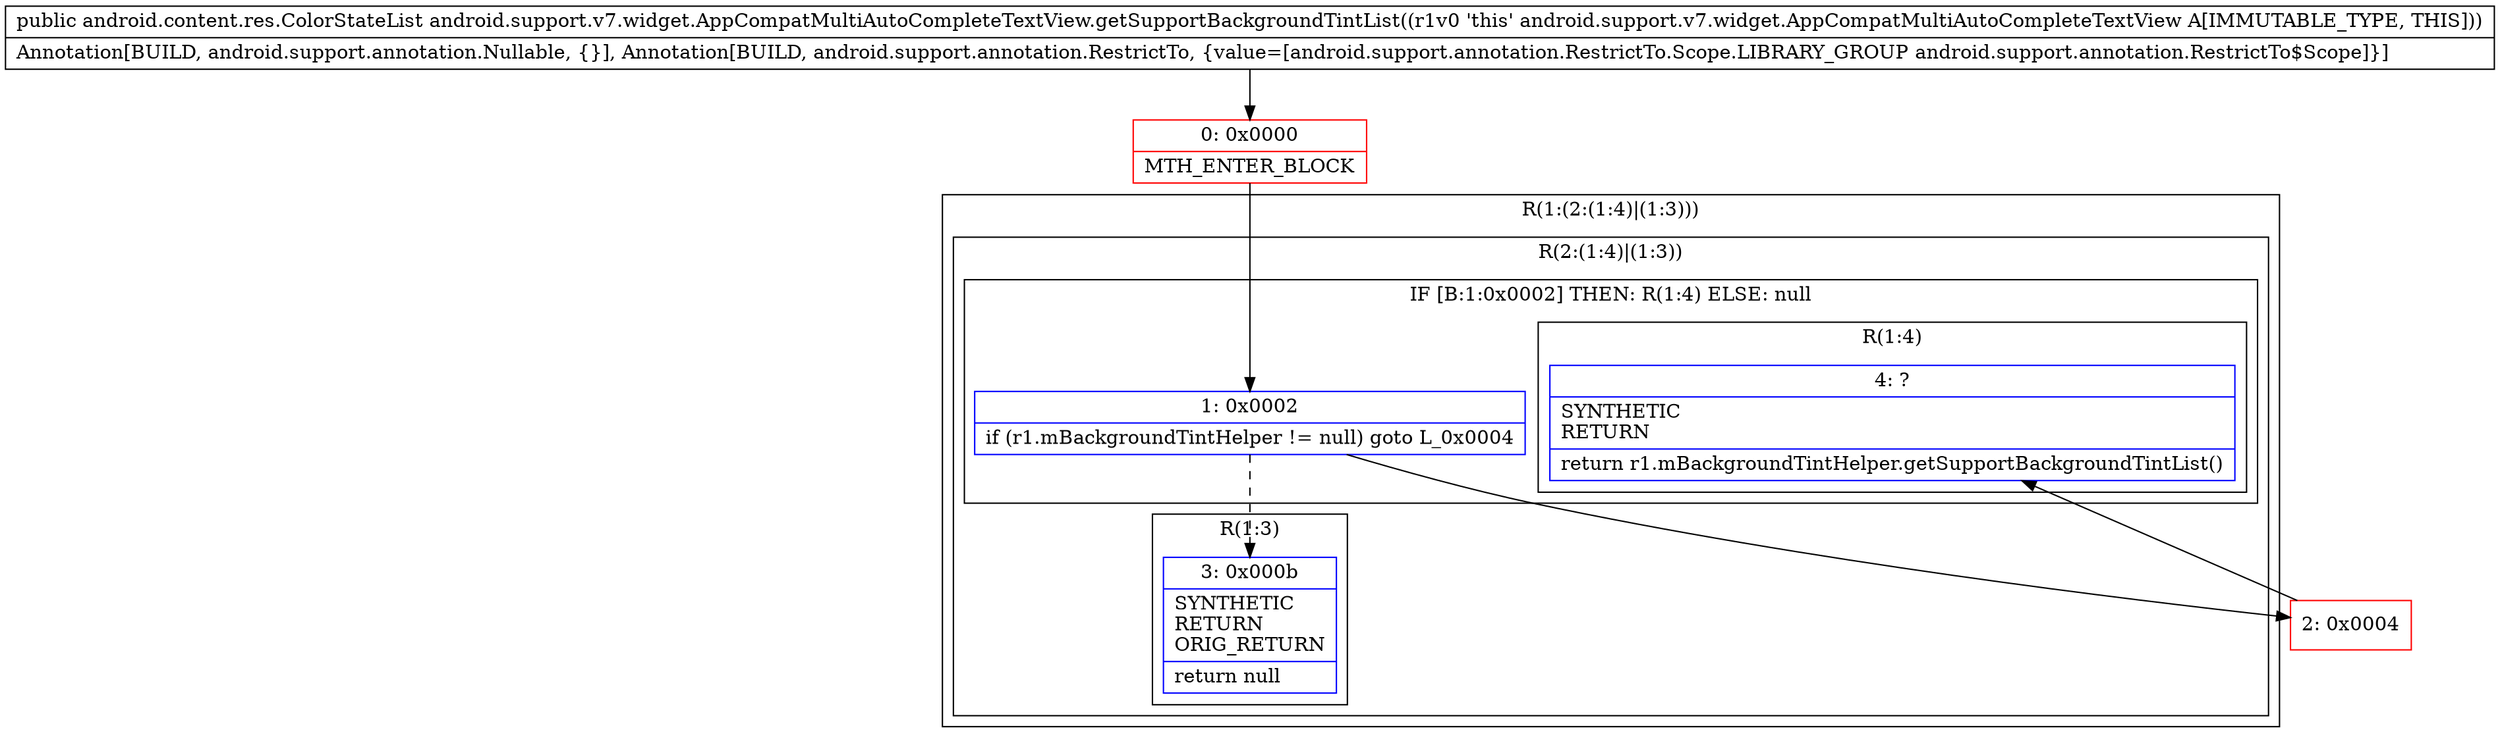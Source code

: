 digraph "CFG forandroid.support.v7.widget.AppCompatMultiAutoCompleteTextView.getSupportBackgroundTintList()Landroid\/content\/res\/ColorStateList;" {
subgraph cluster_Region_479879029 {
label = "R(1:(2:(1:4)|(1:3)))";
node [shape=record,color=blue];
subgraph cluster_Region_547457518 {
label = "R(2:(1:4)|(1:3))";
node [shape=record,color=blue];
subgraph cluster_IfRegion_833569462 {
label = "IF [B:1:0x0002] THEN: R(1:4) ELSE: null";
node [shape=record,color=blue];
Node_1 [shape=record,label="{1\:\ 0x0002|if (r1.mBackgroundTintHelper != null) goto L_0x0004\l}"];
subgraph cluster_Region_912945535 {
label = "R(1:4)";
node [shape=record,color=blue];
Node_4 [shape=record,label="{4\:\ ?|SYNTHETIC\lRETURN\l|return r1.mBackgroundTintHelper.getSupportBackgroundTintList()\l}"];
}
}
subgraph cluster_Region_2017849648 {
label = "R(1:3)";
node [shape=record,color=blue];
Node_3 [shape=record,label="{3\:\ 0x000b|SYNTHETIC\lRETURN\lORIG_RETURN\l|return null\l}"];
}
}
}
Node_0 [shape=record,color=red,label="{0\:\ 0x0000|MTH_ENTER_BLOCK\l}"];
Node_2 [shape=record,color=red,label="{2\:\ 0x0004}"];
MethodNode[shape=record,label="{public android.content.res.ColorStateList android.support.v7.widget.AppCompatMultiAutoCompleteTextView.getSupportBackgroundTintList((r1v0 'this' android.support.v7.widget.AppCompatMultiAutoCompleteTextView A[IMMUTABLE_TYPE, THIS]))  | Annotation[BUILD, android.support.annotation.Nullable, \{\}], Annotation[BUILD, android.support.annotation.RestrictTo, \{value=[android.support.annotation.RestrictTo.Scope.LIBRARY_GROUP android.support.annotation.RestrictTo$Scope]\}]\l}"];
MethodNode -> Node_0;
Node_1 -> Node_2;
Node_1 -> Node_3[style=dashed];
Node_0 -> Node_1;
Node_2 -> Node_4;
}


